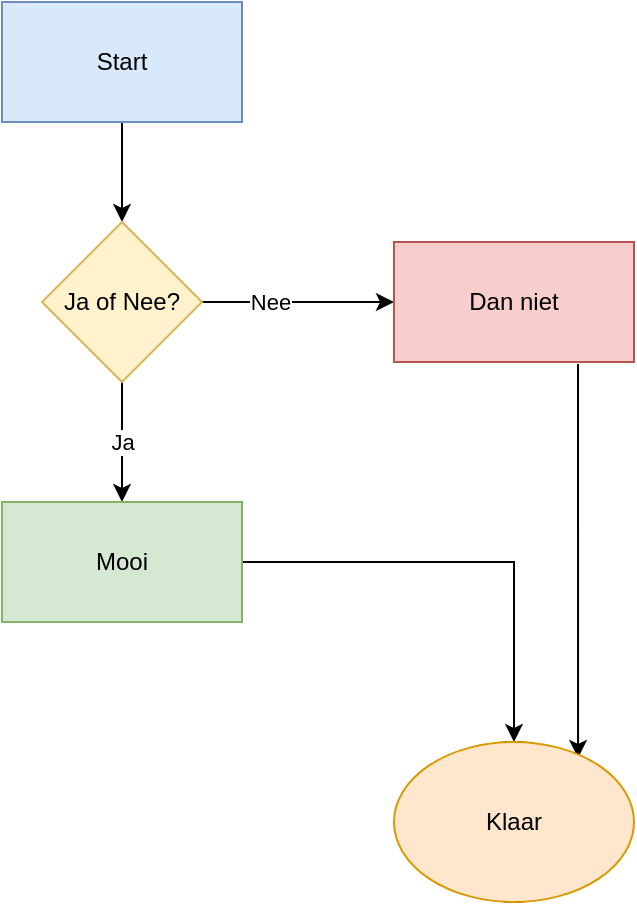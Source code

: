 <mxfile version="13.6.5" type="github">
  <diagram id="j-28gugaEMnHlQVV4Vhk" name="Page-1">
    <mxGraphModel dx="702" dy="1606" grid="1" gridSize="10" guides="1" tooltips="1" connect="1" arrows="1" fold="1" page="1" pageScale="1" pageWidth="827" pageHeight="1169" math="0" shadow="0">
      <root>
        <mxCell id="0" />
        <mxCell id="1" parent="0" />
        <mxCell id="AKg6r5NlEmbI5AKGib0v-9" value="" style="edgeStyle=orthogonalEdgeStyle;rounded=0;orthogonalLoop=1;jettySize=auto;html=1;" parent="1" source="AKg6r5NlEmbI5AKGib0v-1" target="AKg6r5NlEmbI5AKGib0v-2" edge="1">
          <mxGeometry relative="1" as="geometry" />
        </mxCell>
        <object label="Start" Start="Start" id="AKg6r5NlEmbI5AKGib0v-1">
          <mxCell style="rounded=0;whiteSpace=wrap;html=1;fillColor=#dae8fc;strokeColor=#6c8ebf;" parent="1" vertex="1">
            <mxGeometry x="354" y="50" width="120" height="60" as="geometry" />
          </mxCell>
        </object>
        <mxCell id="AKg6r5NlEmbI5AKGib0v-6" value="" style="edgeStyle=orthogonalEdgeStyle;rounded=0;orthogonalLoop=1;jettySize=auto;html=1;" parent="1" source="AKg6r5NlEmbI5AKGib0v-2" target="AKg6r5NlEmbI5AKGib0v-4" edge="1">
          <mxGeometry relative="1" as="geometry" />
        </mxCell>
        <mxCell id="AKg6r5NlEmbI5AKGib0v-7" value="Nee" style="edgeLabel;html=1;align=center;verticalAlign=middle;resizable=0;points=[];" parent="AKg6r5NlEmbI5AKGib0v-6" vertex="1" connectable="0">
          <mxGeometry x="-0.292" relative="1" as="geometry">
            <mxPoint as="offset" />
          </mxGeometry>
        </mxCell>
        <mxCell id="AKg6r5NlEmbI5AKGib0v-8" value="Ja" style="edgeStyle=orthogonalEdgeStyle;rounded=0;orthogonalLoop=1;jettySize=auto;html=1;" parent="1" source="AKg6r5NlEmbI5AKGib0v-2" target="AKg6r5NlEmbI5AKGib0v-3" edge="1">
          <mxGeometry relative="1" as="geometry">
            <Array as="points">
              <mxPoint x="414" y="270" />
              <mxPoint x="414" y="270" />
            </Array>
          </mxGeometry>
        </mxCell>
        <mxCell id="AKg6r5NlEmbI5AKGib0v-2" value="Ja of Nee?" style="rhombus;whiteSpace=wrap;html=1;fillColor=#fff2cc;strokeColor=#d6b656;" parent="1" vertex="1">
          <mxGeometry x="374" y="160" width="80" height="80" as="geometry" />
        </mxCell>
        <mxCell id="AKg6r5NlEmbI5AKGib0v-12" value="" style="edgeStyle=orthogonalEdgeStyle;rounded=0;orthogonalLoop=1;jettySize=auto;html=1;" parent="1" source="AKg6r5NlEmbI5AKGib0v-3" target="AKg6r5NlEmbI5AKGib0v-11" edge="1">
          <mxGeometry relative="1" as="geometry" />
        </mxCell>
        <mxCell id="AKg6r5NlEmbI5AKGib0v-3" value="Mooi" style="rounded=0;whiteSpace=wrap;html=1;fillColor=#d5e8d4;strokeColor=#82b366;" parent="1" vertex="1">
          <mxGeometry x="354" y="300" width="120" height="60" as="geometry" />
        </mxCell>
        <mxCell id="AKg6r5NlEmbI5AKGib0v-4" value="Dan niet" style="rounded=0;whiteSpace=wrap;html=1;fillColor=#f8cecc;strokeColor=#b85450;" parent="1" vertex="1">
          <mxGeometry x="550" y="170" width="120" height="60" as="geometry" />
        </mxCell>
        <mxCell id="AKg6r5NlEmbI5AKGib0v-5" value="" style="endArrow=classic;html=1;entryX=0.767;entryY=0.1;entryDx=0;entryDy=0;entryPerimeter=0;" parent="1" target="AKg6r5NlEmbI5AKGib0v-11" edge="1">
          <mxGeometry width="50" height="50" relative="1" as="geometry">
            <mxPoint x="642" y="231" as="sourcePoint" />
            <mxPoint x="650" y="240" as="targetPoint" />
          </mxGeometry>
        </mxCell>
        <mxCell id="AKg6r5NlEmbI5AKGib0v-10" value="" style="ellipse;whiteSpace=wrap;html=1;aspect=fixed;" parent="1" vertex="1">
          <mxGeometry x="570" y="420" width="80" height="80" as="geometry" />
        </mxCell>
        <mxCell id="AKg6r5NlEmbI5AKGib0v-11" value="Klaar" style="ellipse;whiteSpace=wrap;html=1;rounded=0;fillColor=#ffe6cc;strokeColor=#d79b00;" parent="1" vertex="1">
          <mxGeometry x="550" y="420" width="120" height="80" as="geometry" />
        </mxCell>
      </root>
    </mxGraphModel>
  </diagram>
</mxfile>
